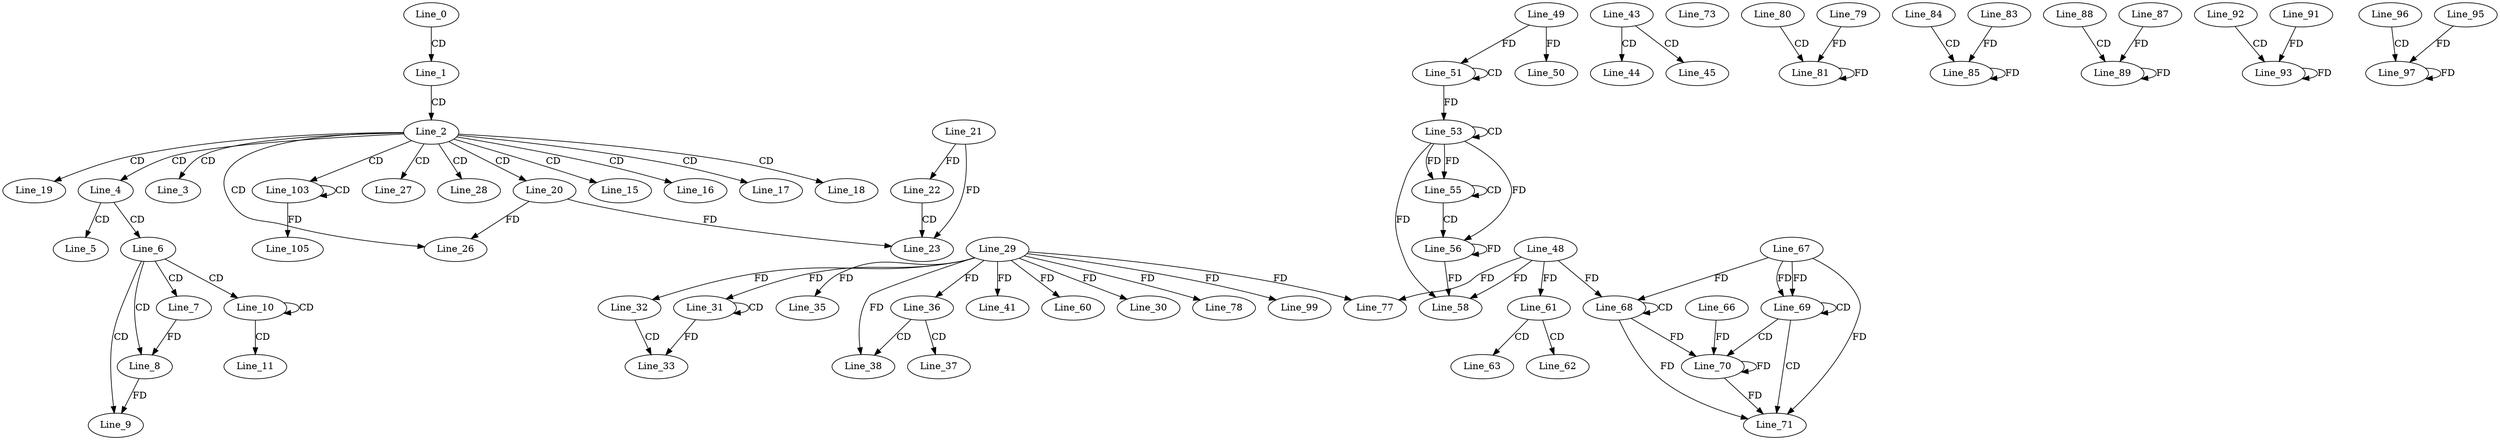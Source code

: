 digraph G {
  Line_0;
  Line_1;
  Line_2;
  Line_3;
  Line_4;
  Line_5;
  Line_6;
  Line_7;
  Line_8;
  Line_8;
  Line_9;
  Line_10;
  Line_10;
  Line_11;
  Line_15;
  Line_16;
  Line_17;
  Line_18;
  Line_19;
  Line_20;
  Line_21;
  Line_22;
  Line_22;
  Line_23;
  Line_23;
  Line_23;
  Line_26;
  Line_26;
  Line_27;
  Line_28;
  Line_29;
  Line_30;
  Line_30;
  Line_31;
  Line_31;
  Line_32;
  Line_32;
  Line_33;
  Line_35;
  Line_35;
  Line_35;
  Line_36;
  Line_36;
  Line_37;
  Line_38;
  Line_38;
  Line_38;
  Line_41;
  Line_43;
  Line_44;
  Line_45;
  Line_45;
  Line_45;
  Line_49;
  Line_50;
  Line_51;
  Line_51;
  Line_51;
  Line_53;
  Line_53;
  Line_55;
  Line_55;
  Line_56;
  Line_48;
  Line_58;
  Line_60;
  Line_61;
  Line_61;
  Line_62;
  Line_63;
  Line_63;
  Line_63;
  Line_68;
  Line_68;
  Line_67;
  Line_69;
  Line_69;
  Line_70;
  Line_66;
  Line_71;
  Line_73;
  Line_77;
  Line_77;
  Line_78;
  Line_80;
  Line_81;
  Line_79;
  Line_81;
  Line_84;
  Line_85;
  Line_83;
  Line_85;
  Line_88;
  Line_89;
  Line_87;
  Line_89;
  Line_92;
  Line_93;
  Line_91;
  Line_93;
  Line_96;
  Line_97;
  Line_95;
  Line_97;
  Line_99;
  Line_99;
  Line_103;
  Line_103;
  Line_105;
  Line_0 -> Line_1 [ label="CD" ];
  Line_1 -> Line_2 [ label="CD" ];
  Line_2 -> Line_3 [ label="CD" ];
  Line_2 -> Line_4 [ label="CD" ];
  Line_4 -> Line_5 [ label="CD" ];
  Line_4 -> Line_6 [ label="CD" ];
  Line_6 -> Line_7 [ label="CD" ];
  Line_6 -> Line_8 [ label="CD" ];
  Line_7 -> Line_8 [ label="FD" ];
  Line_6 -> Line_9 [ label="CD" ];
  Line_8 -> Line_9 [ label="FD" ];
  Line_6 -> Line_10 [ label="CD" ];
  Line_10 -> Line_10 [ label="CD" ];
  Line_10 -> Line_11 [ label="CD" ];
  Line_2 -> Line_15 [ label="CD" ];
  Line_2 -> Line_16 [ label="CD" ];
  Line_2 -> Line_17 [ label="CD" ];
  Line_2 -> Line_18 [ label="CD" ];
  Line_2 -> Line_19 [ label="CD" ];
  Line_2 -> Line_20 [ label="CD" ];
  Line_21 -> Line_22 [ label="FD" ];
  Line_22 -> Line_23 [ label="CD" ];
  Line_20 -> Line_23 [ label="FD" ];
  Line_21 -> Line_23 [ label="FD" ];
  Line_2 -> Line_26 [ label="CD" ];
  Line_20 -> Line_26 [ label="FD" ];
  Line_2 -> Line_27 [ label="CD" ];
  Line_2 -> Line_28 [ label="CD" ];
  Line_29 -> Line_30 [ label="FD" ];
  Line_31 -> Line_31 [ label="CD" ];
  Line_29 -> Line_31 [ label="FD" ];
  Line_29 -> Line_32 [ label="FD" ];
  Line_32 -> Line_33 [ label="CD" ];
  Line_31 -> Line_33 [ label="FD" ];
  Line_29 -> Line_35 [ label="FD" ];
  Line_29 -> Line_36 [ label="FD" ];
  Line_36 -> Line_37 [ label="CD" ];
  Line_36 -> Line_38 [ label="CD" ];
  Line_29 -> Line_38 [ label="FD" ];
  Line_29 -> Line_41 [ label="FD" ];
  Line_43 -> Line_44 [ label="CD" ];
  Line_43 -> Line_45 [ label="CD" ];
  Line_49 -> Line_50 [ label="FD" ];
  Line_51 -> Line_51 [ label="CD" ];
  Line_49 -> Line_51 [ label="FD" ];
  Line_53 -> Line_53 [ label="CD" ];
  Line_51 -> Line_53 [ label="FD" ];
  Line_53 -> Line_55 [ label="FD" ];
  Line_55 -> Line_55 [ label="CD" ];
  Line_53 -> Line_55 [ label="FD" ];
  Line_55 -> Line_56 [ label="CD" ];
  Line_53 -> Line_56 [ label="FD" ];
  Line_56 -> Line_56 [ label="FD" ];
  Line_48 -> Line_58 [ label="FD" ];
  Line_53 -> Line_58 [ label="FD" ];
  Line_56 -> Line_58 [ label="FD" ];
  Line_29 -> Line_60 [ label="FD" ];
  Line_48 -> Line_61 [ label="FD" ];
  Line_61 -> Line_62 [ label="CD" ];
  Line_61 -> Line_63 [ label="CD" ];
  Line_68 -> Line_68 [ label="CD" ];
  Line_48 -> Line_68 [ label="FD" ];
  Line_67 -> Line_68 [ label="FD" ];
  Line_67 -> Line_69 [ label="FD" ];
  Line_69 -> Line_69 [ label="CD" ];
  Line_67 -> Line_69 [ label="FD" ];
  Line_69 -> Line_70 [ label="CD" ];
  Line_68 -> Line_70 [ label="FD" ];
  Line_70 -> Line_70 [ label="FD" ];
  Line_66 -> Line_70 [ label="FD" ];
  Line_69 -> Line_71 [ label="CD" ];
  Line_67 -> Line_71 [ label="FD" ];
  Line_68 -> Line_71 [ label="FD" ];
  Line_70 -> Line_71 [ label="FD" ];
  Line_48 -> Line_77 [ label="FD" ];
  Line_29 -> Line_77 [ label="FD" ];
  Line_29 -> Line_78 [ label="FD" ];
  Line_80 -> Line_81 [ label="CD" ];
  Line_79 -> Line_81 [ label="FD" ];
  Line_81 -> Line_81 [ label="FD" ];
  Line_84 -> Line_85 [ label="CD" ];
  Line_83 -> Line_85 [ label="FD" ];
  Line_85 -> Line_85 [ label="FD" ];
  Line_88 -> Line_89 [ label="CD" ];
  Line_87 -> Line_89 [ label="FD" ];
  Line_89 -> Line_89 [ label="FD" ];
  Line_92 -> Line_93 [ label="CD" ];
  Line_91 -> Line_93 [ label="FD" ];
  Line_93 -> Line_93 [ label="FD" ];
  Line_96 -> Line_97 [ label="CD" ];
  Line_95 -> Line_97 [ label="FD" ];
  Line_97 -> Line_97 [ label="FD" ];
  Line_29 -> Line_99 [ label="FD" ];
  Line_2 -> Line_103 [ label="CD" ];
  Line_103 -> Line_103 [ label="CD" ];
  Line_103 -> Line_105 [ label="FD" ];
}

